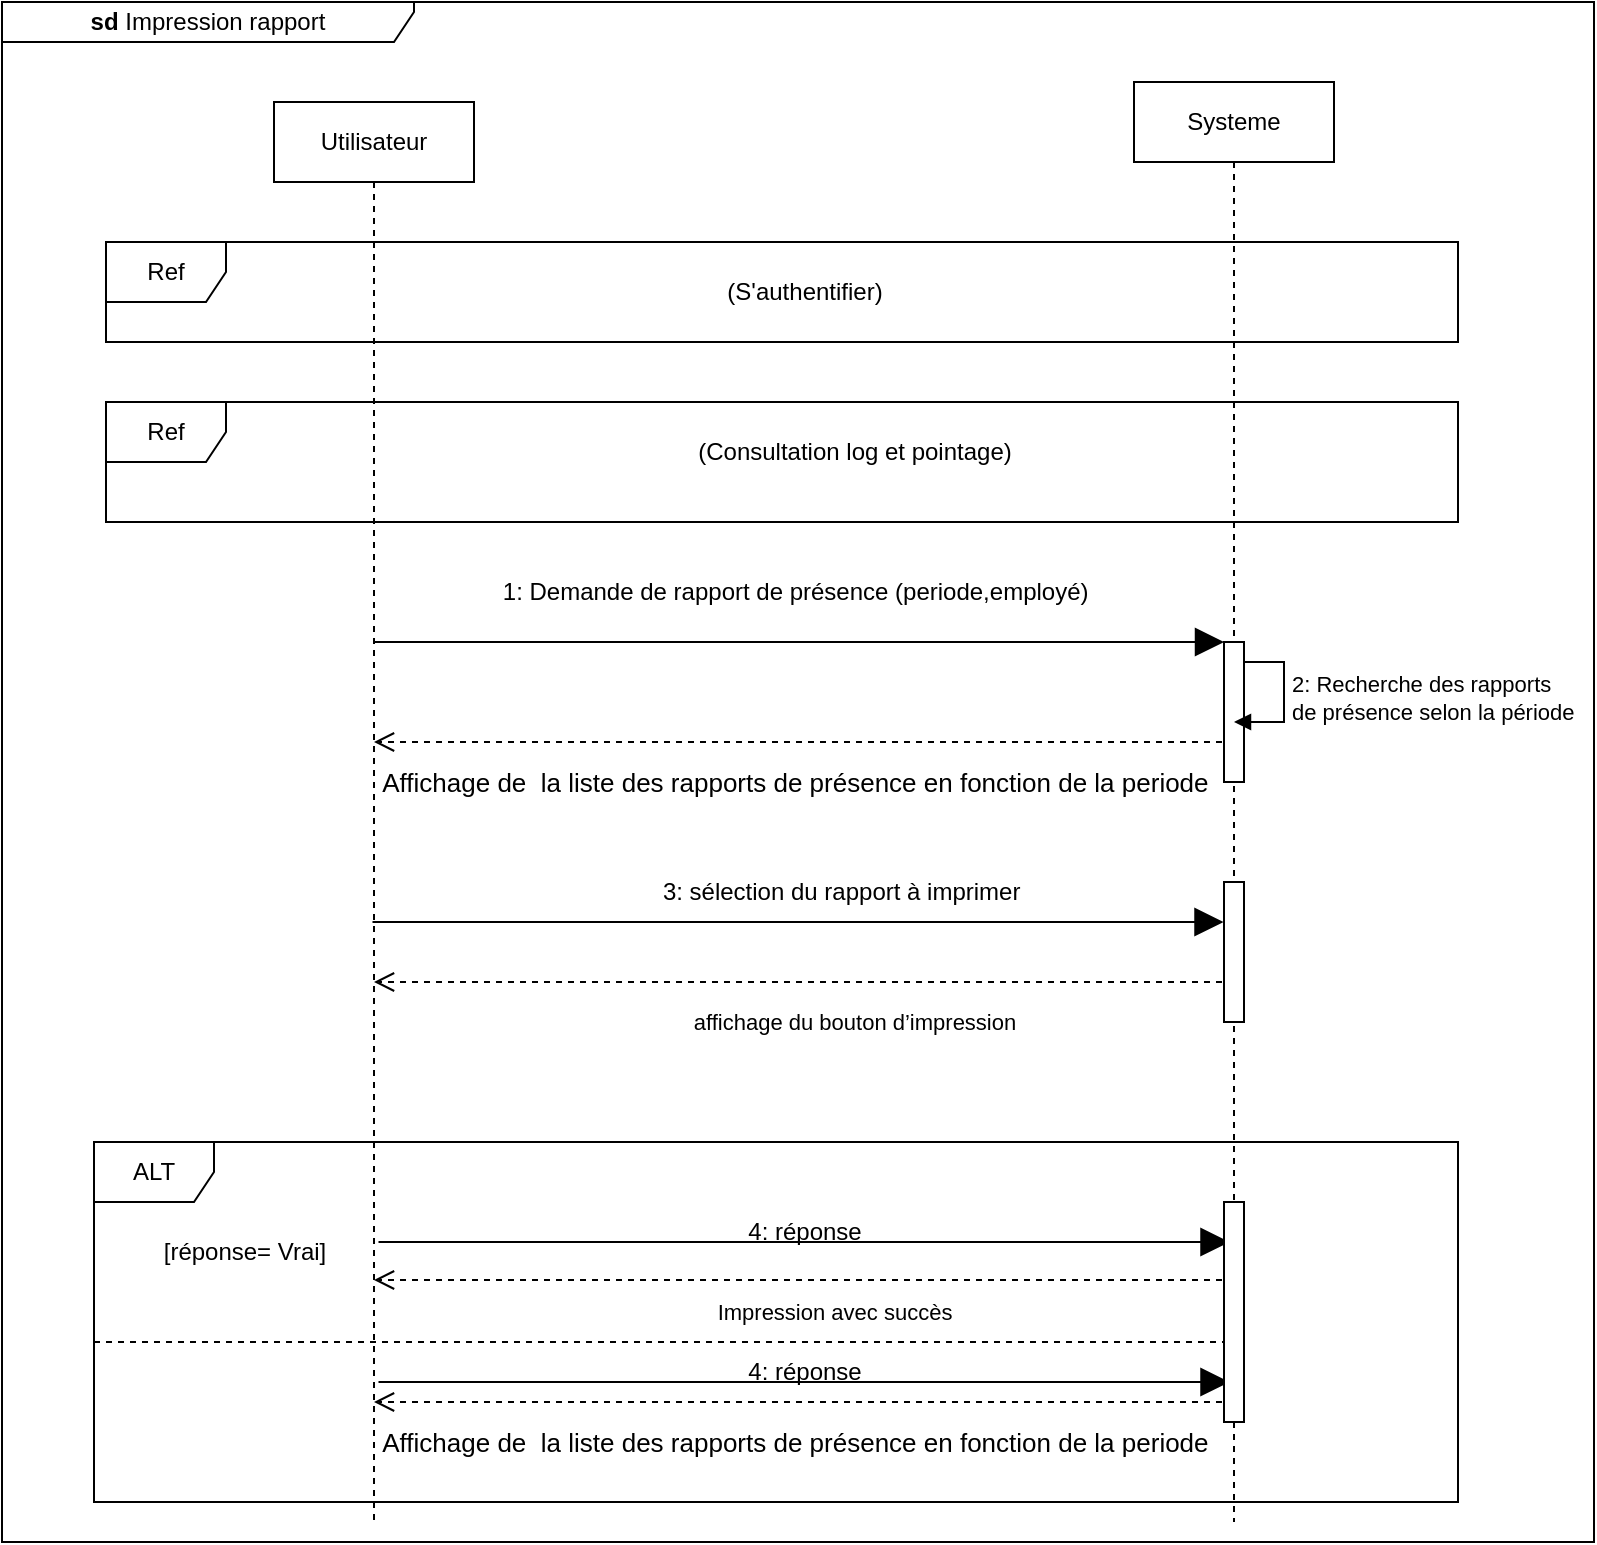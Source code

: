 <mxfile version="21.6.8" type="github">
  <diagram name="Page-1" id="ngUo1pnVJim3qT83173W">
    <mxGraphModel dx="1114" dy="629" grid="1" gridSize="10" guides="1" tooltips="1" connect="1" arrows="1" fold="1" page="1" pageScale="1" pageWidth="827" pageHeight="1169" math="0" shadow="0">
      <root>
        <mxCell id="0" />
        <mxCell id="1" parent="0" />
        <mxCell id="qOJFp8rp0lBa6UFPM5Xz-1" value="&lt;b&gt;sd&lt;/b&gt;&amp;nbsp;Impression rapport" style="shape=umlFrame;whiteSpace=wrap;html=1;pointerEvents=0;width=206;height=20;rounded=0;" vertex="1" parent="1">
          <mxGeometry x="24" y="110" width="796" height="770" as="geometry" />
        </mxCell>
        <mxCell id="qOJFp8rp0lBa6UFPM5Xz-2" value="Utilisateur" style="shape=umlLifeline;perimeter=lifelinePerimeter;whiteSpace=wrap;html=1;container=1;dropTarget=0;collapsible=0;recursiveResize=0;outlineConnect=0;portConstraint=eastwest;newEdgeStyle={&quot;edgeStyle&quot;:&quot;elbowEdgeStyle&quot;,&quot;elbow&quot;:&quot;vertical&quot;,&quot;curved&quot;:0,&quot;rounded&quot;:0};rounded=0;" vertex="1" parent="1">
          <mxGeometry x="160" y="160" width="100" height="710" as="geometry" />
        </mxCell>
        <mxCell id="qOJFp8rp0lBa6UFPM5Xz-3" value="Systeme" style="shape=umlLifeline;perimeter=lifelinePerimeter;whiteSpace=wrap;html=1;container=1;dropTarget=0;collapsible=0;recursiveResize=0;outlineConnect=0;portConstraint=eastwest;newEdgeStyle={&quot;edgeStyle&quot;:&quot;elbowEdgeStyle&quot;,&quot;elbow&quot;:&quot;vertical&quot;,&quot;curved&quot;:0,&quot;rounded&quot;:0};rounded=0;" vertex="1" parent="1">
          <mxGeometry x="590" y="150" width="100" height="720" as="geometry" />
        </mxCell>
        <mxCell id="qOJFp8rp0lBa6UFPM5Xz-23" value="" style="html=1;points=[];perimeter=orthogonalPerimeter;outlineConnect=0;targetShapes=umlLifeline;portConstraint=eastwest;newEdgeStyle={&quot;edgeStyle&quot;:&quot;elbowEdgeStyle&quot;,&quot;elbow&quot;:&quot;vertical&quot;,&quot;curved&quot;:0,&quot;rounded&quot;:0};rounded=0;" vertex="1" parent="qOJFp8rp0lBa6UFPM5Xz-3">
          <mxGeometry x="45" y="280" width="10" height="70" as="geometry" />
        </mxCell>
        <mxCell id="qOJFp8rp0lBa6UFPM5Xz-19" value="" style="endArrow=block;endFill=1;endSize=12;html=1;rounded=0;" edge="1" parent="qOJFp8rp0lBa6UFPM5Xz-3" source="qOJFp8rp0lBa6UFPM5Xz-23" target="qOJFp8rp0lBa6UFPM5Xz-3">
          <mxGeometry width="160" relative="1" as="geometry">
            <mxPoint x="-380.5" y="280" as="sourcePoint" />
            <mxPoint x="9.5" y="280" as="targetPoint" />
          </mxGeometry>
        </mxCell>
        <mxCell id="qOJFp8rp0lBa6UFPM5Xz-35" value="" style="html=1;points=[];perimeter=orthogonalPerimeter;outlineConnect=0;targetShapes=umlLifeline;portConstraint=eastwest;newEdgeStyle={&quot;edgeStyle&quot;:&quot;elbowEdgeStyle&quot;,&quot;elbow&quot;:&quot;vertical&quot;,&quot;curved&quot;:0,&quot;rounded&quot;:0};rounded=0;" vertex="1" parent="qOJFp8rp0lBa6UFPM5Xz-3">
          <mxGeometry x="45" y="400" width="10" height="70" as="geometry" />
        </mxCell>
        <mxCell id="qOJFp8rp0lBa6UFPM5Xz-6" value="Ref" style="shape=umlFrame;whiteSpace=wrap;html=1;pointerEvents=0;" vertex="1" parent="1">
          <mxGeometry x="76" y="230" width="676" height="50" as="geometry" />
        </mxCell>
        <mxCell id="qOJFp8rp0lBa6UFPM5Xz-7" value="(S&#39;authentifier)" style="text;html=1;align=center;verticalAlign=middle;resizable=0;points=[];autosize=1;strokeColor=none;fillColor=none;" vertex="1" parent="1">
          <mxGeometry x="375" y="240" width="100" height="30" as="geometry" />
        </mxCell>
        <mxCell id="qOJFp8rp0lBa6UFPM5Xz-16" value="Ref" style="shape=umlFrame;whiteSpace=wrap;html=1;pointerEvents=0;" vertex="1" parent="1">
          <mxGeometry x="76" y="310" width="676" height="60" as="geometry" />
        </mxCell>
        <mxCell id="qOJFp8rp0lBa6UFPM5Xz-17" value="(Consultation log et pointage)" style="text;html=1;align=center;verticalAlign=middle;resizable=0;points=[];autosize=1;strokeColor=none;fillColor=none;" vertex="1" parent="1">
          <mxGeometry x="360" y="320" width="180" height="30" as="geometry" />
        </mxCell>
        <mxCell id="qOJFp8rp0lBa6UFPM5Xz-20" value="1: Demande de rapport de présence (periode,employé)&amp;nbsp;" style="text;html=1;align=center;verticalAlign=middle;resizable=0;points=[];autosize=1;strokeColor=none;fillColor=none;rounded=0;" vertex="1" parent="1">
          <mxGeometry x="262" y="390" width="320" height="30" as="geometry" />
        </mxCell>
        <mxCell id="qOJFp8rp0lBa6UFPM5Xz-21" value="" style="html=1;verticalAlign=bottom;endArrow=open;dashed=1;endSize=8;edgeStyle=elbowEdgeStyle;elbow=vertical;curved=0;rounded=0;" edge="1" parent="1" target="qOJFp8rp0lBa6UFPM5Xz-2">
          <mxGeometry relative="1" as="geometry">
            <mxPoint x="634" y="480" as="sourcePoint" />
            <mxPoint x="216" y="480" as="targetPoint" />
            <Array as="points">
              <mxPoint x="443" y="480" />
            </Array>
          </mxGeometry>
        </mxCell>
        <mxCell id="qOJFp8rp0lBa6UFPM5Xz-22" value="&lt;font style=&quot;font-size: 13px;&quot;&gt;Affichage de&amp;nbsp; la liste des rapports de présence en fonction de la periode&amp;nbsp;&lt;/font&gt;" style="edgeLabel;html=1;align=center;verticalAlign=middle;resizable=0;points=[];rounded=0;" vertex="1" connectable="0" parent="qOJFp8rp0lBa6UFPM5Xz-21">
          <mxGeometry x="0.119" y="1" relative="1" as="geometry">
            <mxPoint x="25" y="19" as="offset" />
          </mxGeometry>
        </mxCell>
        <mxCell id="qOJFp8rp0lBa6UFPM5Xz-24" value="" style="endArrow=block;endFill=1;endSize=12;html=1;rounded=0;" edge="1" parent="1" target="qOJFp8rp0lBa6UFPM5Xz-23">
          <mxGeometry width="160" relative="1" as="geometry">
            <mxPoint x="209.5" y="430" as="sourcePoint" />
            <mxPoint x="630" y="430" as="targetPoint" />
          </mxGeometry>
        </mxCell>
        <mxCell id="qOJFp8rp0lBa6UFPM5Xz-28" value="2: Recherche des rapports&amp;nbsp;&lt;br&gt;de présence selon la période&lt;br&gt;" style="html=1;align=left;spacingLeft=2;endArrow=block;rounded=0;edgeStyle=orthogonalEdgeStyle;curved=0;rounded=0;" edge="1" parent="1">
          <mxGeometry relative="1" as="geometry">
            <mxPoint x="645" y="440" as="sourcePoint" />
            <Array as="points">
              <mxPoint x="665" y="440" />
              <mxPoint x="665" y="470" />
            </Array>
            <mxPoint x="640" y="470" as="targetPoint" />
          </mxGeometry>
        </mxCell>
        <mxCell id="qOJFp8rp0lBa6UFPM5Xz-29" value="3: sélection du rapport à imprimer&amp;nbsp;" style="text;html=1;align=center;verticalAlign=middle;resizable=0;points=[];autosize=1;strokeColor=none;fillColor=none;rounded=0;" vertex="1" parent="1">
          <mxGeometry x="340" y="540" width="210" height="30" as="geometry" />
        </mxCell>
        <mxCell id="qOJFp8rp0lBa6UFPM5Xz-30" value="" style="endArrow=block;endFill=1;endSize=12;html=1;rounded=0;" edge="1" parent="1">
          <mxGeometry width="160" relative="1" as="geometry">
            <mxPoint x="209.25" y="570" as="sourcePoint" />
            <mxPoint x="634.75" y="570" as="targetPoint" />
          </mxGeometry>
        </mxCell>
        <mxCell id="qOJFp8rp0lBa6UFPM5Xz-33" value="" style="html=1;verticalAlign=bottom;endArrow=open;dashed=1;endSize=8;edgeStyle=elbowEdgeStyle;elbow=vertical;curved=0;rounded=0;" edge="1" parent="1">
          <mxGeometry relative="1" as="geometry">
            <mxPoint x="634" y="600" as="sourcePoint" />
            <mxPoint x="210" y="600" as="targetPoint" />
            <Array as="points">
              <mxPoint x="443" y="600" />
            </Array>
          </mxGeometry>
        </mxCell>
        <mxCell id="qOJFp8rp0lBa6UFPM5Xz-38" value="affichage du bouton d’impression" style="edgeLabel;html=1;align=center;verticalAlign=middle;resizable=0;points=[];" vertex="1" connectable="0" parent="qOJFp8rp0lBa6UFPM5Xz-33">
          <mxGeometry x="0.075" y="3" relative="1" as="geometry">
            <mxPoint x="44" y="17" as="offset" />
          </mxGeometry>
        </mxCell>
        <mxCell id="qOJFp8rp0lBa6UFPM5Xz-39" value="ALT" style="shape=umlFrame;whiteSpace=wrap;html=1;pointerEvents=0;" vertex="1" parent="1">
          <mxGeometry x="70" y="680" width="682" height="180" as="geometry" />
        </mxCell>
        <mxCell id="qOJFp8rp0lBa6UFPM5Xz-41" value="[réponse= Vrai]" style="text;html=1;align=center;verticalAlign=middle;resizable=0;points=[];autosize=1;strokeColor=none;fillColor=none;" vertex="1" parent="1">
          <mxGeometry x="95" y="720" width="100" height="30" as="geometry" />
        </mxCell>
        <mxCell id="qOJFp8rp0lBa6UFPM5Xz-42" value="" style="endArrow=block;endFill=1;endSize=12;html=1;rounded=0;" edge="1" parent="1">
          <mxGeometry width="160" relative="1" as="geometry">
            <mxPoint x="212.25" y="730" as="sourcePoint" />
            <mxPoint x="637.75" y="730" as="targetPoint" />
          </mxGeometry>
        </mxCell>
        <mxCell id="qOJFp8rp0lBa6UFPM5Xz-43" value="" style="endArrow=block;endFill=1;endSize=12;html=1;rounded=0;" edge="1" parent="1">
          <mxGeometry width="160" relative="1" as="geometry">
            <mxPoint x="212.25" y="800" as="sourcePoint" />
            <mxPoint x="637.75" y="800" as="targetPoint" />
          </mxGeometry>
        </mxCell>
        <mxCell id="qOJFp8rp0lBa6UFPM5Xz-44" value="4: réponse" style="text;html=1;align=center;verticalAlign=middle;resizable=0;points=[];autosize=1;strokeColor=none;fillColor=none;" vertex="1" parent="1">
          <mxGeometry x="385" y="710" width="80" height="30" as="geometry" />
        </mxCell>
        <mxCell id="qOJFp8rp0lBa6UFPM5Xz-45" value="4: réponse" style="text;html=1;align=center;verticalAlign=middle;resizable=0;points=[];autosize=1;strokeColor=none;fillColor=none;" vertex="1" parent="1">
          <mxGeometry x="385" y="780" width="80" height="30" as="geometry" />
        </mxCell>
        <mxCell id="qOJFp8rp0lBa6UFPM5Xz-48" value="" style="endArrow=none;html=1;rounded=0;exitX=0;exitY=0.757;exitDx=0;exitDy=0;exitPerimeter=0;dashed=1;" edge="1" parent="1">
          <mxGeometry width="50" height="50" relative="1" as="geometry">
            <mxPoint x="70" y="780" as="sourcePoint" />
            <mxPoint x="635" y="780" as="targetPoint" />
            <Array as="points" />
          </mxGeometry>
        </mxCell>
        <mxCell id="qOJFp8rp0lBa6UFPM5Xz-47" value="" style="html=1;points=[];perimeter=orthogonalPerimeter;outlineConnect=0;targetShapes=umlLifeline;portConstraint=eastwest;newEdgeStyle={&quot;edgeStyle&quot;:&quot;elbowEdgeStyle&quot;,&quot;elbow&quot;:&quot;vertical&quot;,&quot;curved&quot;:0,&quot;rounded&quot;:0};rounded=0;" vertex="1" parent="1">
          <mxGeometry x="635" y="710" width="10" height="110" as="geometry" />
        </mxCell>
        <mxCell id="qOJFp8rp0lBa6UFPM5Xz-49" value="" style="html=1;verticalAlign=bottom;endArrow=open;dashed=1;endSize=8;edgeStyle=elbowEdgeStyle;elbow=vertical;curved=0;rounded=0;" edge="1" parent="1">
          <mxGeometry relative="1" as="geometry">
            <mxPoint x="634" y="749" as="sourcePoint" />
            <mxPoint x="210" y="749" as="targetPoint" />
            <Array as="points">
              <mxPoint x="443" y="749" />
            </Array>
          </mxGeometry>
        </mxCell>
        <mxCell id="qOJFp8rp0lBa6UFPM5Xz-50" value="Impression avec succès" style="edgeLabel;html=1;align=center;verticalAlign=middle;resizable=0;points=[];" vertex="1" connectable="0" parent="qOJFp8rp0lBa6UFPM5Xz-49">
          <mxGeometry x="0.075" y="3" relative="1" as="geometry">
            <mxPoint x="34" y="13" as="offset" />
          </mxGeometry>
        </mxCell>
        <mxCell id="qOJFp8rp0lBa6UFPM5Xz-53" value="" style="html=1;verticalAlign=bottom;endArrow=open;dashed=1;endSize=8;edgeStyle=elbowEdgeStyle;elbow=vertical;curved=0;rounded=0;" edge="1" parent="1">
          <mxGeometry relative="1" as="geometry">
            <mxPoint x="634" y="810" as="sourcePoint" />
            <mxPoint x="210" y="810" as="targetPoint" />
            <Array as="points">
              <mxPoint x="443" y="810" />
            </Array>
          </mxGeometry>
        </mxCell>
        <mxCell id="qOJFp8rp0lBa6UFPM5Xz-54" value="&lt;font style=&quot;font-size: 13px;&quot;&gt;Affichage de&amp;nbsp; la liste des rapports de présence en fonction de la periode&amp;nbsp;&lt;/font&gt;" style="edgeLabel;html=1;align=center;verticalAlign=middle;resizable=0;points=[];rounded=0;" vertex="1" connectable="0" parent="qOJFp8rp0lBa6UFPM5Xz-53">
          <mxGeometry x="0.119" y="1" relative="1" as="geometry">
            <mxPoint x="25" y="19" as="offset" />
          </mxGeometry>
        </mxCell>
      </root>
    </mxGraphModel>
  </diagram>
</mxfile>
